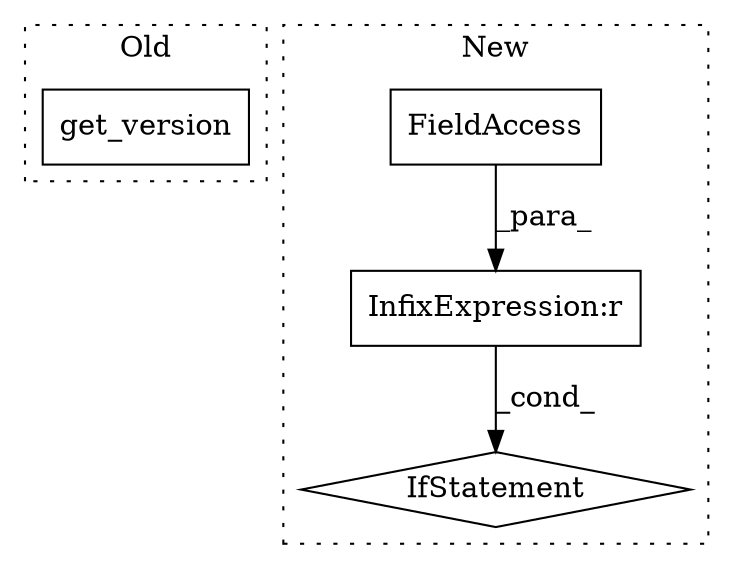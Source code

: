 digraph G {
subgraph cluster0 {
1 [label="get_version" a="32" s="1732" l="13" shape="box"];
label = "Old";
style="dotted";
}
subgraph cluster1 {
2 [label="IfStatement" a="25" s="1345,1388" l="4,3" shape="diamond"];
3 [label="InfixExpression:r" a="27" s="1365" l="8" shape="box"];
4 [label="FieldAccess" a="22" s="1349" l="16" shape="box"];
label = "New";
style="dotted";
}
3 -> 2 [label="_cond_"];
4 -> 3 [label="_para_"];
}